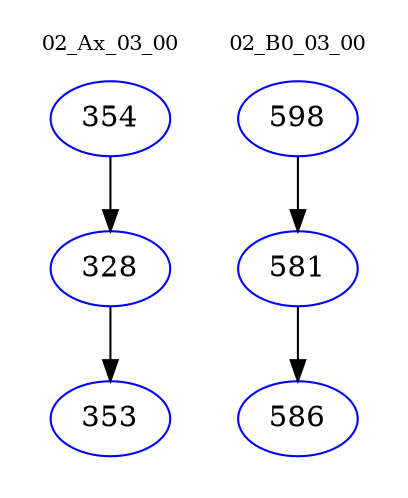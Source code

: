 digraph{
subgraph cluster_0 {
color = white
label = "02_Ax_03_00";
fontsize=10;
T0_354 [label="354", color="blue"]
T0_354 -> T0_328 [color="black"]
T0_328 [label="328", color="blue"]
T0_328 -> T0_353 [color="black"]
T0_353 [label="353", color="blue"]
}
subgraph cluster_1 {
color = white
label = "02_B0_03_00";
fontsize=10;
T1_598 [label="598", color="blue"]
T1_598 -> T1_581 [color="black"]
T1_581 [label="581", color="blue"]
T1_581 -> T1_586 [color="black"]
T1_586 [label="586", color="blue"]
}
}
